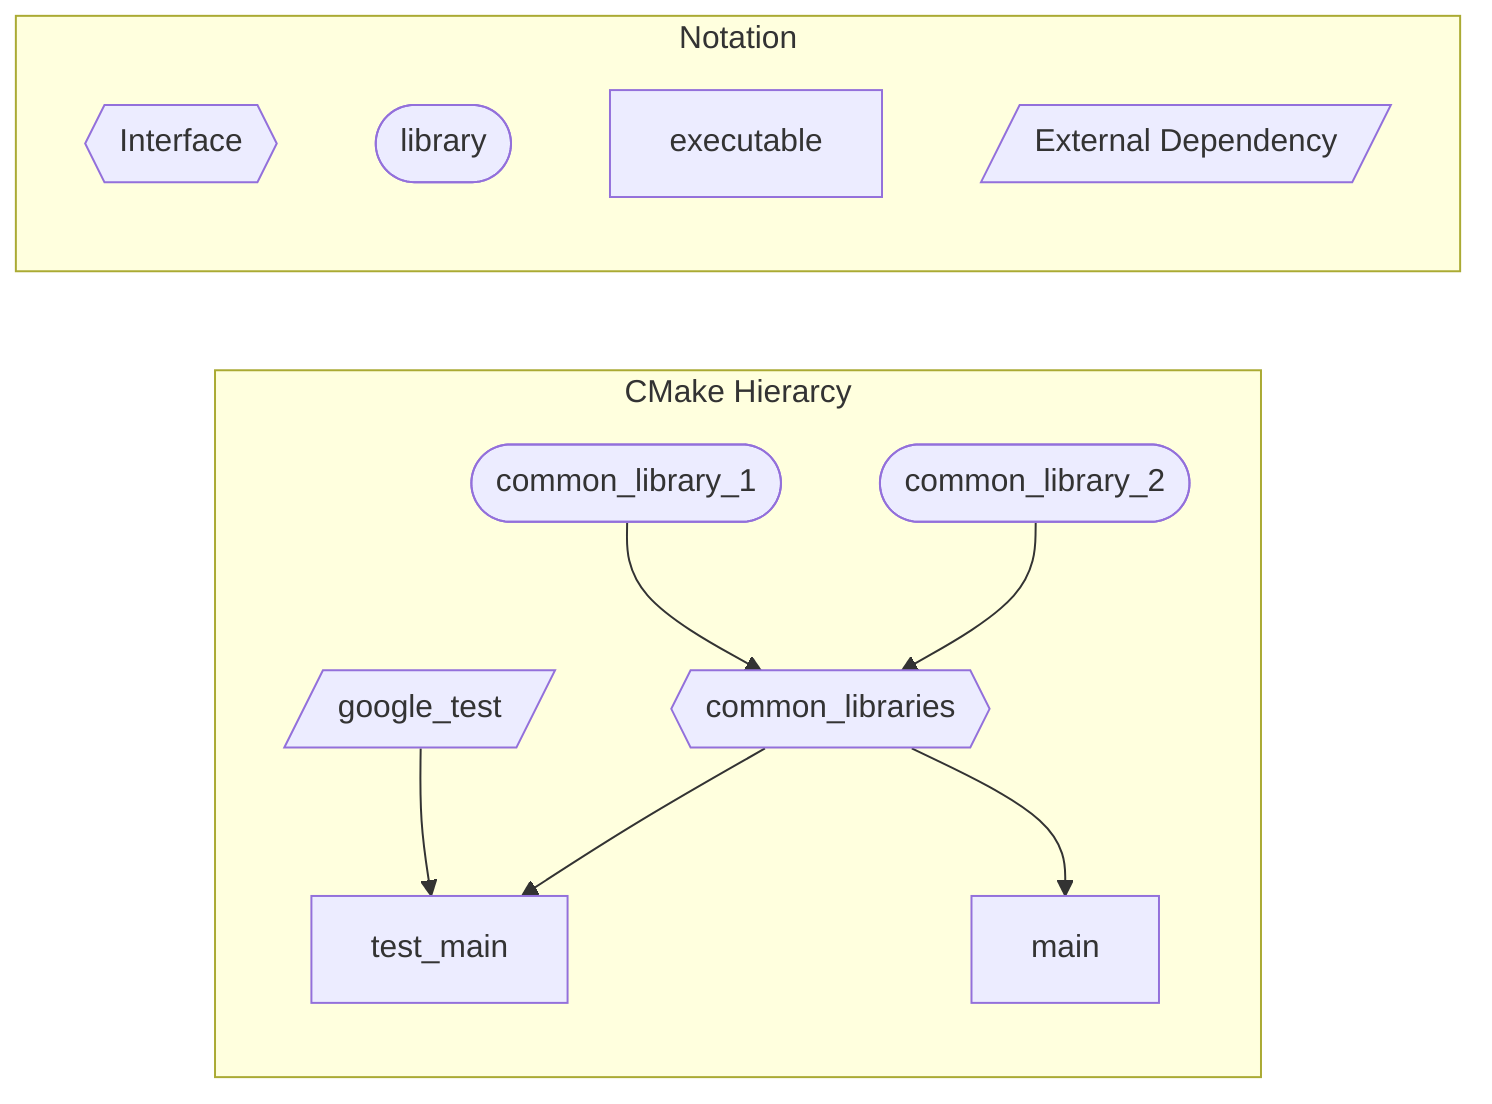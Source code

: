 flowchart LR
  subgraph CMake Hierarcy
    common_library_1([common_library_1]) --> common_libraries{{common_libraries}}
    common_library_2([common_library_2]) --> common_libraries

    google_test[/google_test/] --> test_main

    common_libraries --> test_main
    common_libraries --> main
  end

  subgraph Notation
    interface{{Interface}}
    library([library])
    executable[executable]
    ExternalDependency[/External Dependency/]
  end